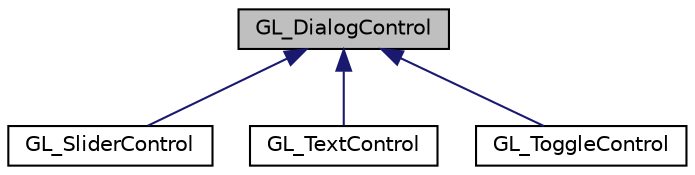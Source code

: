 digraph "GL_DialogControl"
{
  edge [fontname="Helvetica",fontsize="10",labelfontname="Helvetica",labelfontsize="10"];
  node [fontname="Helvetica",fontsize="10",shape=record];
  Node1 [label="GL_DialogControl",height=0.2,width=0.4,color="black", fillcolor="grey75", style="filled", fontcolor="black"];
  Node1 -> Node2 [dir="back",color="midnightblue",fontsize="10",style="solid",fontname="Helvetica"];
  Node2 [label="GL_SliderControl",height=0.2,width=0.4,color="black", fillcolor="white", style="filled",URL="$struct_g_l___slider_control.html"];
  Node1 -> Node3 [dir="back",color="midnightblue",fontsize="10",style="solid",fontname="Helvetica"];
  Node3 [label="GL_TextControl",height=0.2,width=0.4,color="black", fillcolor="white", style="filled",URL="$struct_g_l___text_control.html"];
  Node1 -> Node4 [dir="back",color="midnightblue",fontsize="10",style="solid",fontname="Helvetica"];
  Node4 [label="GL_ToggleControl",height=0.2,width=0.4,color="black", fillcolor="white", style="filled",URL="$struct_g_l___toggle_control.html"];
}
